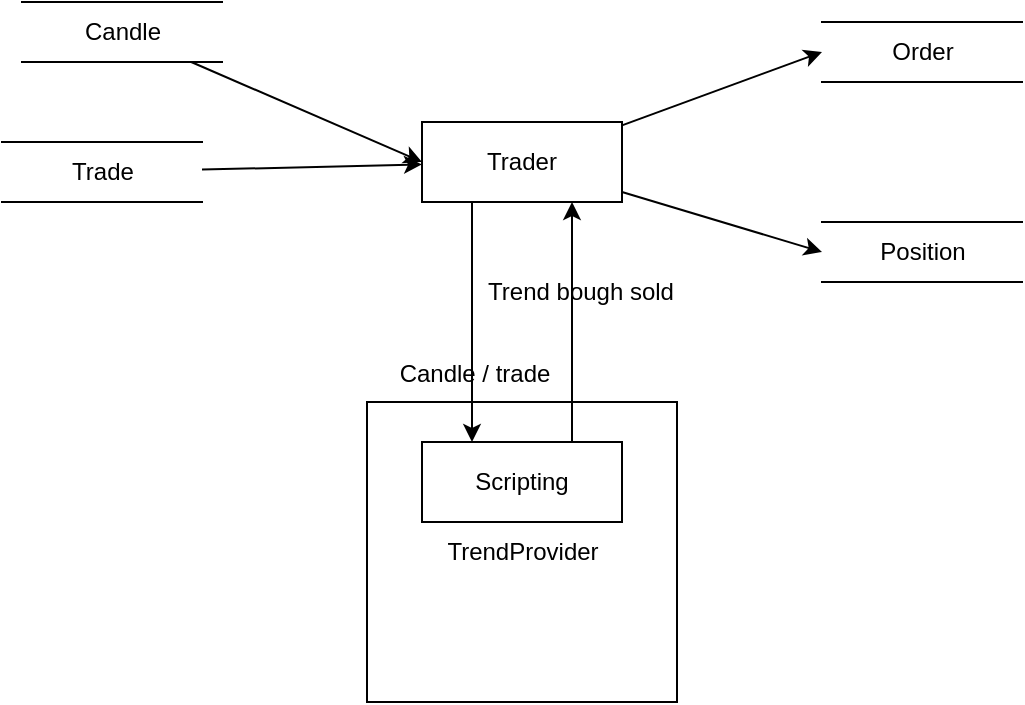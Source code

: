 <mxfile pages="2">
    <diagram id="AlSfbbJ31shBEqbPLoWx" name="Position">
        <mxGraphModel dx="905" dy="493" grid="1" gridSize="10" guides="1" tooltips="1" connect="1" arrows="1" fold="1" page="1" pageScale="1" pageWidth="850" pageHeight="1100" math="0" shadow="0">
            <root>
                <mxCell id="0"/>
                <mxCell id="1" parent="0"/>
                <mxCell id="20" value="TrendProvider" style="html=1;dashed=0;whitespace=wrap;" parent="1" vertex="1">
                    <mxGeometry x="372.5" y="260" width="155" height="150" as="geometry"/>
                </mxCell>
                <mxCell id="5" style="rounded=0;orthogonalLoop=1;jettySize=auto;html=1;entryX=0;entryY=0.5;entryDx=0;entryDy=0;" parent="1" source="4" target="8" edge="1">
                    <mxGeometry relative="1" as="geometry">
                        <mxPoint x="600" y="90" as="targetPoint"/>
                    </mxGeometry>
                </mxCell>
                <mxCell id="6" style="edgeStyle=none;rounded=0;orthogonalLoop=1;jettySize=auto;html=1;entryX=0;entryY=0.5;entryDx=0;entryDy=0;" parent="1" source="4" target="7" edge="1">
                    <mxGeometry relative="1" as="geometry">
                        <mxPoint x="600" y="180" as="targetPoint"/>
                    </mxGeometry>
                </mxCell>
                <mxCell id="12" style="edgeStyle=none;rounded=0;orthogonalLoop=1;jettySize=auto;html=1;entryX=0.25;entryY=0;entryDx=0;entryDy=0;exitX=0.25;exitY=1;exitDx=0;exitDy=0;" parent="1" source="4" target="11" edge="1">
                    <mxGeometry relative="1" as="geometry"/>
                </mxCell>
                <mxCell id="14" value="&lt;br&gt;Candle / trade" style="text;html=1;resizable=0;points=[];align=center;verticalAlign=middle;labelBackgroundColor=none;" parent="12" vertex="1" connectable="0">
                    <mxGeometry x="0.3" y="1" relative="1" as="geometry">
                        <mxPoint as="offset"/>
                    </mxGeometry>
                </mxCell>
                <mxCell id="4" value="Trader" style="rounded=0;whiteSpace=wrap;html=1;" parent="1" vertex="1">
                    <mxGeometry x="400" y="120" width="100" height="40" as="geometry"/>
                </mxCell>
                <mxCell id="7" value="Position" style="html=1;dashed=0;whitespace=wrap;shape=partialRectangle;right=0;left=0;fillColor=none;" parent="1" vertex="1">
                    <mxGeometry x="600" y="170" width="100" height="30" as="geometry"/>
                </mxCell>
                <mxCell id="8" value="Order" style="html=1;dashed=0;whitespace=wrap;shape=partialRectangle;right=0;left=0;fillColor=none;" parent="1" vertex="1">
                    <mxGeometry x="600" y="70" width="100" height="30" as="geometry"/>
                </mxCell>
                <mxCell id="13" style="edgeStyle=none;rounded=0;orthogonalLoop=1;jettySize=auto;html=1;entryX=0.75;entryY=1;entryDx=0;entryDy=0;exitX=0.75;exitY=0;exitDx=0;exitDy=0;" parent="1" source="11" target="4" edge="1">
                    <mxGeometry relative="1" as="geometry"/>
                </mxCell>
                <mxCell id="15" value="Trend bough sold" style="text;html=1;resizable=0;points=[];align=center;verticalAlign=middle;labelBackgroundColor=none;" parent="13" vertex="1" connectable="0">
                    <mxGeometry x="0.25" y="-4" relative="1" as="geometry">
                        <mxPoint as="offset"/>
                    </mxGeometry>
                </mxCell>
                <mxCell id="11" value="Scripting" style="rounded=0;whiteSpace=wrap;html=1;" parent="1" vertex="1">
                    <mxGeometry x="400" y="280" width="100" height="40" as="geometry"/>
                </mxCell>
                <mxCell id="17" style="edgeStyle=none;rounded=0;orthogonalLoop=1;jettySize=auto;html=1;entryX=0;entryY=0.5;entryDx=0;entryDy=0;" parent="1" source="16" target="4" edge="1">
                    <mxGeometry relative="1" as="geometry"/>
                </mxCell>
                <mxCell id="16" value="Candle" style="html=1;dashed=0;whitespace=wrap;shape=partialRectangle;right=0;left=0;fillColor=none;" parent="1" vertex="1">
                    <mxGeometry x="200" y="60" width="100" height="30" as="geometry"/>
                </mxCell>
                <mxCell id="19" style="edgeStyle=none;rounded=0;orthogonalLoop=1;jettySize=auto;html=1;" parent="1" source="18" target="4" edge="1">
                    <mxGeometry relative="1" as="geometry"/>
                </mxCell>
                <mxCell id="18" value="Trade" style="html=1;dashed=0;whitespace=wrap;shape=partialRectangle;right=0;left=0;fillColor=none;" parent="1" vertex="1">
                    <mxGeometry x="190" y="130" width="100" height="30" as="geometry"/>
                </mxCell>
            </root>
        </mxGraphModel>
    </diagram>
    <diagram id="FQg-209FIwxwQvKPKOsK" name="Provider">
        &#xa;
        <mxGraphModel dx="1133" dy="551" grid="1" gridSize="10" guides="1" tooltips="1" connect="1" arrows="1" fold="1" page="1" pageScale="1" pageWidth="850" pageHeight="1100" math="0" shadow="0">
            &#xa;            &#xa;            &#xa;&#xa;&#xa;
            <root>
                &#xa;                &#xa;                &#xa;&#xa;&#xa;
                <mxCell id="-ykCVsKQU3B62XkSd_iy-0"/>
                &#xa;                &#xa;                &#xa;&#xa;&#xa;
                <mxCell id="-ykCVsKQU3B62XkSd_iy-1" parent="-ykCVsKQU3B62XkSd_iy-0"/>
                &#xa;                &#xa;                &#xa;&#xa;&#xa;
                <mxCell id="z9tE2tT_A2jMZ_EI5gU5-0" value="" style="html=1;dashed=0;whitespace=wrap;" parent="-ykCVsKQU3B62XkSd_iy-1" vertex="1">
                    &#xa;                    &#xa;                    &#xa;&#xa;&#xa;
                    <mxGeometry x="40" y="40" width="170" height="110" as="geometry"/>
                    &#xa;                    &#xa;                    &#xa;&#xa;&#xa;
                </mxCell>
                &#xa;                &#xa;                &#xa;&#xa;&#xa;
                <mxCell id="-ykCVsKQU3B62XkSd_iy-2" value="Buffer" style="html=1;dashed=0;whitespace=wrap;" parent="-ykCVsKQU3B62XkSd_iy-1" vertex="1">
                    &#xa;                    &#xa;                    &#xa;&#xa;&#xa;
                    <mxGeometry x="140" y="70" width="100" height="50" as="geometry"/>
                    &#xa;                    &#xa;                    &#xa;&#xa;&#xa;
                </mxCell>
                &#xa;                &#xa;                &#xa;&#xa;&#xa;
                <mxCell id="dQsS7hlKxQLeATpqD4qR-1" value="" style="html=1;dashed=0;whitespace=wrap;" vertex="1" parent="-ykCVsKQU3B62XkSd_iy-1">
                    &#xa;                    &#xa;                    &#xa;&#xa;&#xa;
                    <mxGeometry x="40" y="200" width="170" height="110" as="geometry"/>
                    &#xa;                    &#xa;                    &#xa;&#xa;&#xa;
                </mxCell>
                &#xa;                &#xa;                &#xa;&#xa;&#xa;
                <mxCell id="-ykCVsKQU3B62XkSd_iy-3" value="Repo" style="html=1;dashed=0;whitespace=wrap;" parent="-ykCVsKQU3B62XkSd_iy-1" vertex="1">
                    &#xa;                    &#xa;                    &#xa;&#xa;&#xa;
                    <mxGeometry x="140" y="230" width="100" height="50" as="geometry"/>
                    &#xa;                    &#xa;                    &#xa;&#xa;&#xa;
                </mxCell>
                &#xa;                &#xa;                &#xa;&#xa;&#xa;
                <mxCell id="dQsS7hlKxQLeATpqD4qR-3" value="" style="html=1;dashed=0;whitespace=wrap;" vertex="1" parent="-ykCVsKQU3B62XkSd_iy-1">
                    &#xa;                    &#xa;                    &#xa;&#xa;&#xa;
                    <mxGeometry x="40" y="360" width="170" height="110" as="geometry"/>
                    &#xa;                    &#xa;                    &#xa;&#xa;&#xa;
                </mxCell>
                &#xa;                &#xa;                &#xa;&#xa;&#xa;
                <mxCell id="-ykCVsKQU3B62XkSd_iy-4" value="Exchange" style="html=1;dashed=0;whitespace=wrap;" parent="-ykCVsKQU3B62XkSd_iy-1" vertex="1">
                    &#xa;                    &#xa;                    &#xa;&#xa;&#xa;
                    <mxGeometry x="140" y="390" width="100" height="50" as="geometry"/>
                    &#xa;                    &#xa;                    &#xa;&#xa;&#xa;
                </mxCell>
                &#xa;                &#xa;                &#xa;&#xa;&#xa;
                <mxCell id="dQsS7hlKxQLeATpqD4qR-4" value="" style="edgeStyle=segmentEdgeStyle;endArrow=classic;html=1;exitX=0.5;exitY=1;exitDx=0;exitDy=0;entryX=0.25;entryY=0;entryDx=0;entryDy=0;" edge="1" parent="-ykCVsKQU3B62XkSd_iy-1" source="z9tE2tT_A2jMZ_EI5gU5-0" target="-ykCVsKQU3B62XkSd_iy-3">
                    &#xa;                    &#xa;                    &#xa;&#xa;&#xa;
                    <mxGeometry width="50" height="50" relative="1" as="geometry">
                        &#xa;                        &#xa;                        &#xa;&#xa;&#xa;
                        <mxPoint x="400" y="260" as="sourcePoint"/>
                        &#xa;                        &#xa;                        &#xa;&#xa;&#xa;
                        <mxPoint x="450" y="210" as="targetPoint"/>
                        &#xa;                        &#xa;                        &#xa;&#xa;&#xa;
                        <Array as="points">
                            &#xa;                            &#xa;                            &#xa;&#xa;&#xa;
                            <mxPoint x="125" y="180"/>
                            &#xa;                            &#xa;                            &#xa;&#xa;&#xa;
                            <mxPoint x="165" y="180"/>
                            &#xa;                            &#xa;                            &#xa;&#xa;&#xa;
                        </Array>
                        &#xa;                        &#xa;                        &#xa;&#xa;&#xa;
                    </mxGeometry>
                    &#xa;                    &#xa;                    &#xa;&#xa;&#xa;
                </mxCell>
                &#xa;                &#xa;                &#xa;&#xa;&#xa;
            </root>
            &#xa;            &#xa;            &#xa;&#xa;&#xa;
        </mxGraphModel>
        &#xa;
    </diagram>
</mxfile>